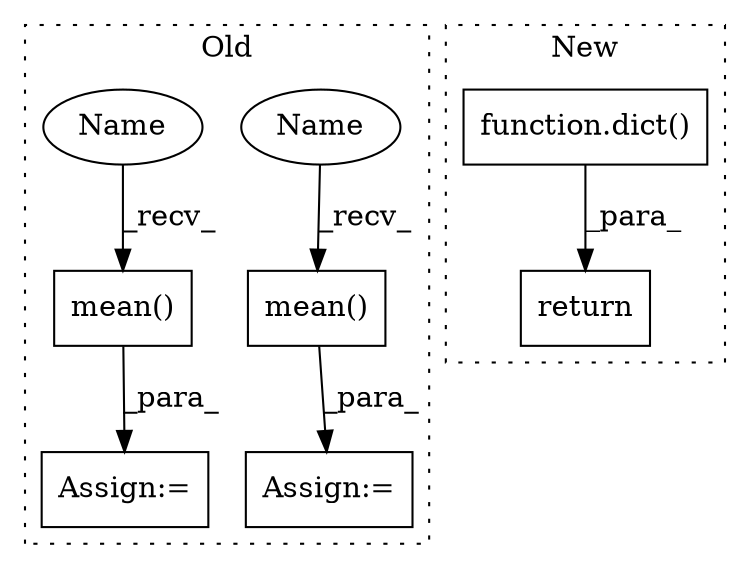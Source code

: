 digraph G {
subgraph cluster0 {
1 [label="mean()" a="75" s="16577,16595" l="8,1" shape="box"];
3 [label="Assign:=" a="68" s="16574" l="3" shape="box"];
4 [label="mean()" a="75" s="16717,16735" l="8,1" shape="box"];
5 [label="Assign:=" a="68" s="16714" l="3" shape="box"];
7 [label="Name" a="87" s="16717" l="2" shape="ellipse"];
8 [label="Name" a="87" s="16577" l="2" shape="ellipse"];
label = "Old";
style="dotted";
}
subgraph cluster1 {
2 [label="function.dict()" a="75" s="16758" l="68" shape="box"];
6 [label="return" a="93" s="16751" l="7" shape="box"];
label = "New";
style="dotted";
}
1 -> 3 [label="_para_"];
2 -> 6 [label="_para_"];
4 -> 5 [label="_para_"];
7 -> 4 [label="_recv_"];
8 -> 1 [label="_recv_"];
}